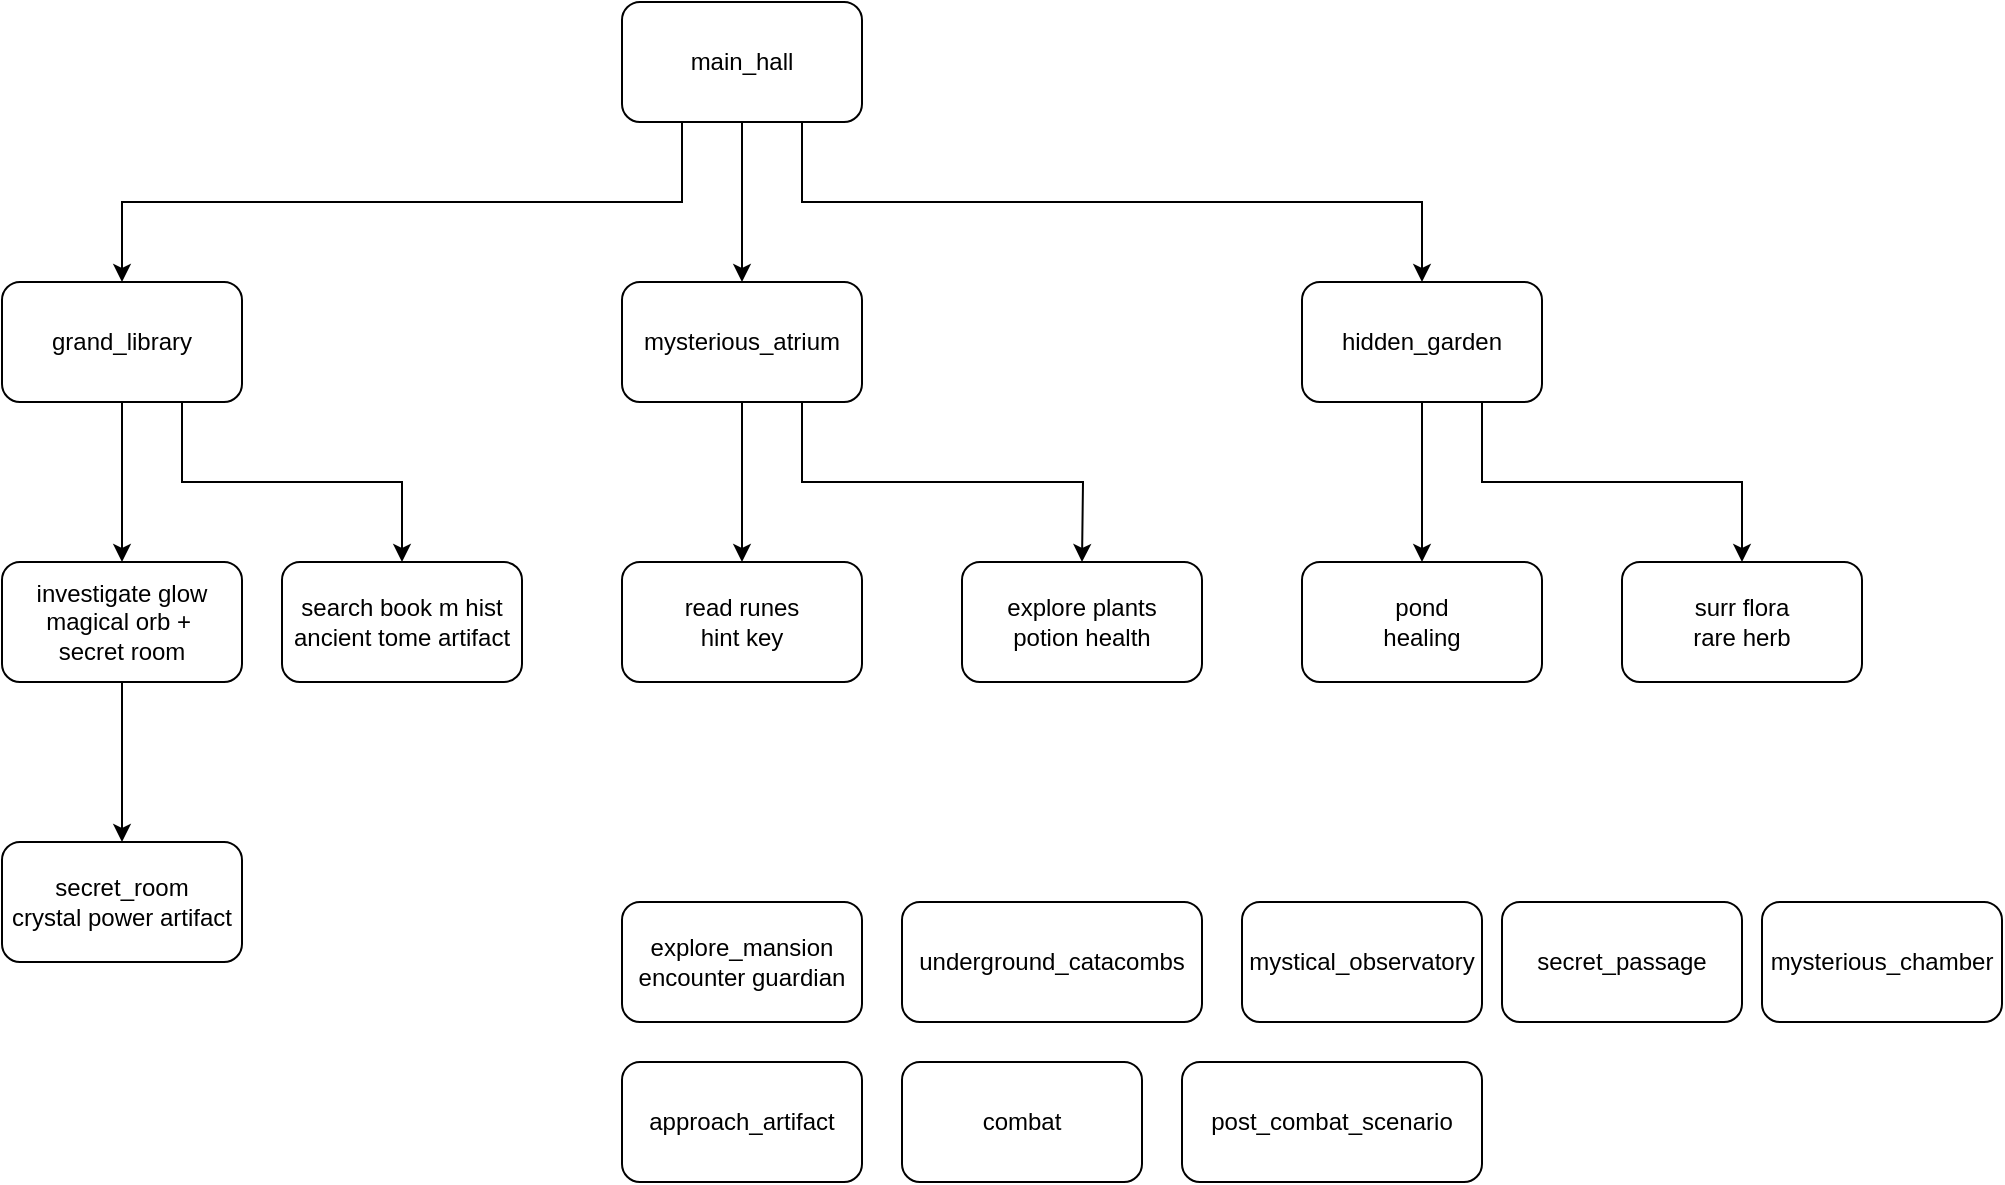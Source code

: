 <mxfile version="24.0.5" type="device">
  <diagram name="Page-1" id="-QL2vMFQWW5ThcARJzX8">
    <mxGraphModel dx="1195" dy="655" grid="1" gridSize="10" guides="1" tooltips="1" connect="1" arrows="1" fold="1" page="1" pageScale="1" pageWidth="827" pageHeight="1169" math="0" shadow="0">
      <root>
        <mxCell id="0" />
        <mxCell id="1" parent="0" />
        <mxCell id="dvUqUEZoBv8NehINJM0M-3" value="" style="edgeStyle=orthogonalEdgeStyle;rounded=0;orthogonalLoop=1;jettySize=auto;html=1;" edge="1" parent="1" source="dvUqUEZoBv8NehINJM0M-1" target="dvUqUEZoBv8NehINJM0M-2">
          <mxGeometry relative="1" as="geometry" />
        </mxCell>
        <mxCell id="dvUqUEZoBv8NehINJM0M-20" style="edgeStyle=orthogonalEdgeStyle;rounded=0;orthogonalLoop=1;jettySize=auto;html=1;exitX=0.25;exitY=1;exitDx=0;exitDy=0;entryX=0.5;entryY=0;entryDx=0;entryDy=0;" edge="1" parent="1" source="dvUqUEZoBv8NehINJM0M-1" target="dvUqUEZoBv8NehINJM0M-8">
          <mxGeometry relative="1" as="geometry" />
        </mxCell>
        <mxCell id="dvUqUEZoBv8NehINJM0M-21" style="edgeStyle=orthogonalEdgeStyle;rounded=0;orthogonalLoop=1;jettySize=auto;html=1;exitX=0.75;exitY=1;exitDx=0;exitDy=0;" edge="1" parent="1" source="dvUqUEZoBv8NehINJM0M-1" target="dvUqUEZoBv8NehINJM0M-6">
          <mxGeometry relative="1" as="geometry" />
        </mxCell>
        <mxCell id="dvUqUEZoBv8NehINJM0M-1" value="main_hall" style="rounded=1;whiteSpace=wrap;html=1;" vertex="1" parent="1">
          <mxGeometry x="640" y="110" width="120" height="60" as="geometry" />
        </mxCell>
        <mxCell id="dvUqUEZoBv8NehINJM0M-15" value="" style="edgeStyle=orthogonalEdgeStyle;rounded=0;orthogonalLoop=1;jettySize=auto;html=1;" edge="1" parent="1" source="dvUqUEZoBv8NehINJM0M-2" target="dvUqUEZoBv8NehINJM0M-14">
          <mxGeometry relative="1" as="geometry" />
        </mxCell>
        <mxCell id="dvUqUEZoBv8NehINJM0M-23" style="edgeStyle=orthogonalEdgeStyle;rounded=0;orthogonalLoop=1;jettySize=auto;html=1;exitX=0.75;exitY=1;exitDx=0;exitDy=0;" edge="1" parent="1" source="dvUqUEZoBv8NehINJM0M-2">
          <mxGeometry relative="1" as="geometry">
            <mxPoint x="870" y="390" as="targetPoint" />
          </mxGeometry>
        </mxCell>
        <mxCell id="dvUqUEZoBv8NehINJM0M-2" value="mysterious_atrium" style="whiteSpace=wrap;html=1;rounded=1;" vertex="1" parent="1">
          <mxGeometry x="640" y="250" width="120" height="60" as="geometry" />
        </mxCell>
        <mxCell id="dvUqUEZoBv8NehINJM0M-11" value="" style="edgeStyle=orthogonalEdgeStyle;rounded=0;orthogonalLoop=1;jettySize=auto;html=1;" edge="1" parent="1" source="dvUqUEZoBv8NehINJM0M-6" target="dvUqUEZoBv8NehINJM0M-10">
          <mxGeometry relative="1" as="geometry" />
        </mxCell>
        <mxCell id="dvUqUEZoBv8NehINJM0M-22" style="edgeStyle=orthogonalEdgeStyle;rounded=0;orthogonalLoop=1;jettySize=auto;html=1;exitX=0.75;exitY=1;exitDx=0;exitDy=0;" edge="1" parent="1" source="dvUqUEZoBv8NehINJM0M-6" target="dvUqUEZoBv8NehINJM0M-12">
          <mxGeometry relative="1" as="geometry" />
        </mxCell>
        <mxCell id="dvUqUEZoBv8NehINJM0M-6" value="hidden_garden" style="whiteSpace=wrap;html=1;rounded=1;" vertex="1" parent="1">
          <mxGeometry x="980" y="250" width="120" height="60" as="geometry" />
        </mxCell>
        <mxCell id="dvUqUEZoBv8NehINJM0M-26" value="" style="edgeStyle=orthogonalEdgeStyle;rounded=0;orthogonalLoop=1;jettySize=auto;html=1;" edge="1" parent="1" source="dvUqUEZoBv8NehINJM0M-8" target="dvUqUEZoBv8NehINJM0M-25">
          <mxGeometry relative="1" as="geometry" />
        </mxCell>
        <mxCell id="dvUqUEZoBv8NehINJM0M-29" style="edgeStyle=orthogonalEdgeStyle;rounded=0;orthogonalLoop=1;jettySize=auto;html=1;exitX=0.75;exitY=1;exitDx=0;exitDy=0;entryX=0.5;entryY=0;entryDx=0;entryDy=0;" edge="1" parent="1" source="dvUqUEZoBv8NehINJM0M-8" target="dvUqUEZoBv8NehINJM0M-27">
          <mxGeometry relative="1" as="geometry" />
        </mxCell>
        <mxCell id="dvUqUEZoBv8NehINJM0M-8" value="grand_library" style="whiteSpace=wrap;html=1;rounded=1;" vertex="1" parent="1">
          <mxGeometry x="330" y="250" width="120" height="60" as="geometry" />
        </mxCell>
        <mxCell id="dvUqUEZoBv8NehINJM0M-10" value="pond&lt;div&gt;healing&lt;/div&gt;" style="whiteSpace=wrap;html=1;rounded=1;" vertex="1" parent="1">
          <mxGeometry x="980" y="390" width="120" height="60" as="geometry" />
        </mxCell>
        <mxCell id="dvUqUEZoBv8NehINJM0M-12" value="surr flora&lt;div&gt;rare herb&lt;/div&gt;" style="whiteSpace=wrap;html=1;rounded=1;" vertex="1" parent="1">
          <mxGeometry x="1140" y="390" width="120" height="60" as="geometry" />
        </mxCell>
        <mxCell id="dvUqUEZoBv8NehINJM0M-14" value="read runes&lt;div&gt;hint key&lt;/div&gt;" style="whiteSpace=wrap;html=1;rounded=1;" vertex="1" parent="1">
          <mxGeometry x="640" y="390" width="120" height="60" as="geometry" />
        </mxCell>
        <mxCell id="dvUqUEZoBv8NehINJM0M-24" value="explore plants&lt;div&gt;potion health&lt;/div&gt;" style="whiteSpace=wrap;html=1;rounded=1;" vertex="1" parent="1">
          <mxGeometry x="810" y="390" width="120" height="60" as="geometry" />
        </mxCell>
        <mxCell id="dvUqUEZoBv8NehINJM0M-31" value="" style="edgeStyle=orthogonalEdgeStyle;rounded=0;orthogonalLoop=1;jettySize=auto;html=1;" edge="1" parent="1" source="dvUqUEZoBv8NehINJM0M-25" target="dvUqUEZoBv8NehINJM0M-30">
          <mxGeometry relative="1" as="geometry" />
        </mxCell>
        <mxCell id="dvUqUEZoBv8NehINJM0M-25" value="investigate glow&lt;div&gt;magical orb +&amp;nbsp;&lt;/div&gt;&lt;div&gt;secret room&lt;/div&gt;" style="whiteSpace=wrap;html=1;rounded=1;" vertex="1" parent="1">
          <mxGeometry x="330" y="390" width="120" height="60" as="geometry" />
        </mxCell>
        <mxCell id="dvUqUEZoBv8NehINJM0M-27" value="search book m hist&lt;div&gt;ancient tome artifact&lt;/div&gt;" style="whiteSpace=wrap;html=1;rounded=1;" vertex="1" parent="1">
          <mxGeometry x="470" y="390" width="120" height="60" as="geometry" />
        </mxCell>
        <mxCell id="dvUqUEZoBv8NehINJM0M-30" value="secret_room&lt;div&gt;crystal power artifact&lt;/div&gt;" style="whiteSpace=wrap;html=1;rounded=1;" vertex="1" parent="1">
          <mxGeometry x="330" y="530" width="120" height="60" as="geometry" />
        </mxCell>
        <mxCell id="dvUqUEZoBv8NehINJM0M-34" value="explore_mansion&lt;div&gt;encounter guardian&lt;/div&gt;" style="rounded=1;whiteSpace=wrap;html=1;" vertex="1" parent="1">
          <mxGeometry x="640" y="560" width="120" height="60" as="geometry" />
        </mxCell>
        <mxCell id="dvUqUEZoBv8NehINJM0M-35" value="underground_catacombs" style="rounded=1;whiteSpace=wrap;html=1;" vertex="1" parent="1">
          <mxGeometry x="780" y="560" width="150" height="60" as="geometry" />
        </mxCell>
        <mxCell id="dvUqUEZoBv8NehINJM0M-36" value="mysterious_chamber" style="rounded=1;whiteSpace=wrap;html=1;" vertex="1" parent="1">
          <mxGeometry x="1210" y="560" width="120" height="60" as="geometry" />
        </mxCell>
        <mxCell id="dvUqUEZoBv8NehINJM0M-37" value="mystical_observatory" style="rounded=1;whiteSpace=wrap;html=1;" vertex="1" parent="1">
          <mxGeometry x="950" y="560" width="120" height="60" as="geometry" />
        </mxCell>
        <mxCell id="dvUqUEZoBv8NehINJM0M-38" value="secret_passage" style="rounded=1;whiteSpace=wrap;html=1;" vertex="1" parent="1">
          <mxGeometry x="1080" y="560" width="120" height="60" as="geometry" />
        </mxCell>
        <mxCell id="dvUqUEZoBv8NehINJM0M-39" value="approach_artifact" style="rounded=1;whiteSpace=wrap;html=1;" vertex="1" parent="1">
          <mxGeometry x="640" y="640" width="120" height="60" as="geometry" />
        </mxCell>
        <mxCell id="dvUqUEZoBv8NehINJM0M-40" value="combat" style="rounded=1;whiteSpace=wrap;html=1;" vertex="1" parent="1">
          <mxGeometry x="780" y="640" width="120" height="60" as="geometry" />
        </mxCell>
        <mxCell id="dvUqUEZoBv8NehINJM0M-41" value="post_combat_scenario" style="rounded=1;whiteSpace=wrap;html=1;" vertex="1" parent="1">
          <mxGeometry x="920" y="640" width="150" height="60" as="geometry" />
        </mxCell>
      </root>
    </mxGraphModel>
  </diagram>
</mxfile>
